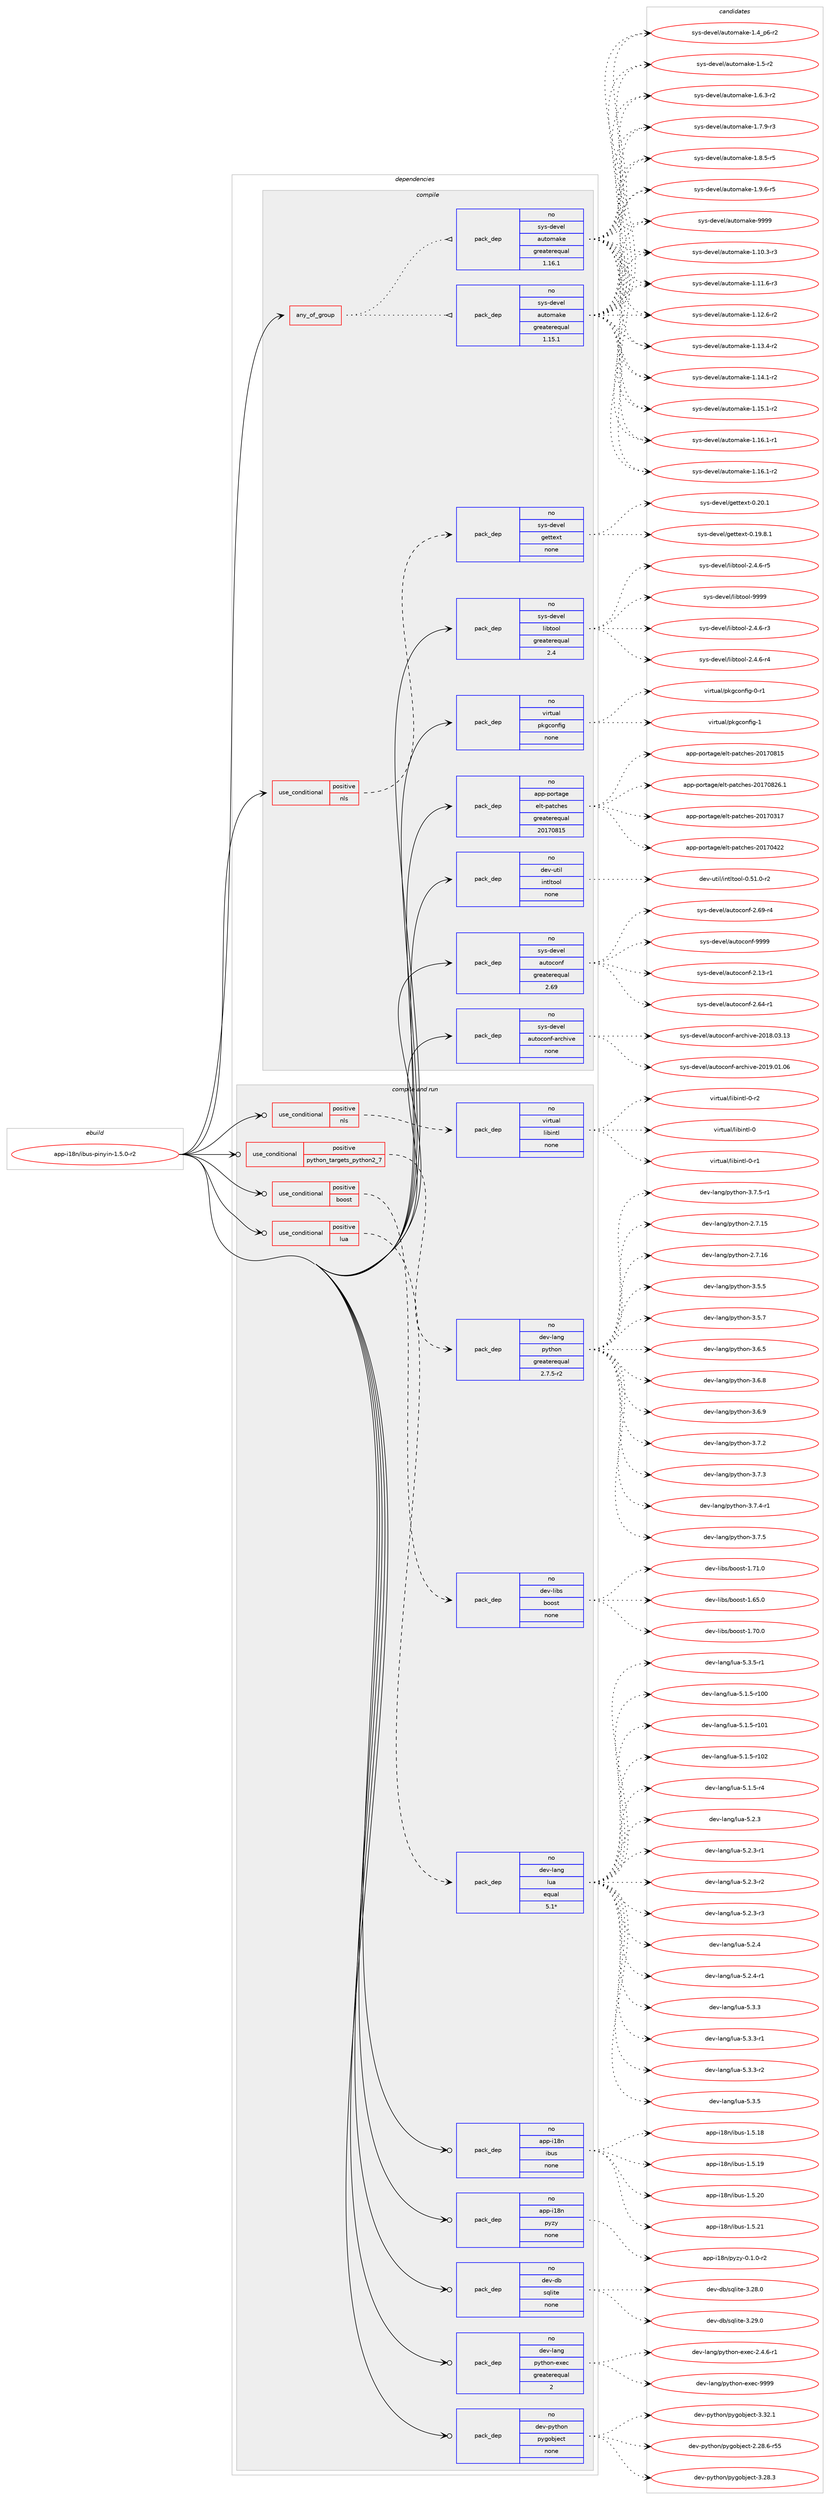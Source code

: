 digraph prolog {

# *************
# Graph options
# *************

newrank=true;
concentrate=true;
compound=true;
graph [rankdir=LR,fontname=Helvetica,fontsize=10,ranksep=1.5];#, ranksep=2.5, nodesep=0.2];
edge  [arrowhead=vee];
node  [fontname=Helvetica,fontsize=10];

# **********
# The ebuild
# **********

subgraph cluster_leftcol {
color=gray;
rank=same;
label=<<i>ebuild</i>>;
id [label="app-i18n/ibus-pinyin-1.5.0-r2", color=red, width=4, href="../app-i18n/ibus-pinyin-1.5.0-r2.svg"];
}

# ****************
# The dependencies
# ****************

subgraph cluster_midcol {
color=gray;
label=<<i>dependencies</i>>;
subgraph cluster_compile {
fillcolor="#eeeeee";
style=filled;
label=<<i>compile</i>>;
subgraph any8600 {
dependency494930 [label=<<TABLE BORDER="0" CELLBORDER="1" CELLSPACING="0" CELLPADDING="4"><TR><TD CELLPADDING="10">any_of_group</TD></TR></TABLE>>, shape=none, color=red];subgraph pack367671 {
dependency494931 [label=<<TABLE BORDER="0" CELLBORDER="1" CELLSPACING="0" CELLPADDING="4" WIDTH="220"><TR><TD ROWSPAN="6" CELLPADDING="30">pack_dep</TD></TR><TR><TD WIDTH="110">no</TD></TR><TR><TD>sys-devel</TD></TR><TR><TD>automake</TD></TR><TR><TD>greaterequal</TD></TR><TR><TD>1.16.1</TD></TR></TABLE>>, shape=none, color=blue];
}
dependency494930:e -> dependency494931:w [weight=20,style="dotted",arrowhead="oinv"];
subgraph pack367672 {
dependency494932 [label=<<TABLE BORDER="0" CELLBORDER="1" CELLSPACING="0" CELLPADDING="4" WIDTH="220"><TR><TD ROWSPAN="6" CELLPADDING="30">pack_dep</TD></TR><TR><TD WIDTH="110">no</TD></TR><TR><TD>sys-devel</TD></TR><TR><TD>automake</TD></TR><TR><TD>greaterequal</TD></TR><TR><TD>1.15.1</TD></TR></TABLE>>, shape=none, color=blue];
}
dependency494930:e -> dependency494932:w [weight=20,style="dotted",arrowhead="oinv"];
}
id:e -> dependency494930:w [weight=20,style="solid",arrowhead="vee"];
subgraph cond118347 {
dependency494933 [label=<<TABLE BORDER="0" CELLBORDER="1" CELLSPACING="0" CELLPADDING="4"><TR><TD ROWSPAN="3" CELLPADDING="10">use_conditional</TD></TR><TR><TD>positive</TD></TR><TR><TD>nls</TD></TR></TABLE>>, shape=none, color=red];
subgraph pack367673 {
dependency494934 [label=<<TABLE BORDER="0" CELLBORDER="1" CELLSPACING="0" CELLPADDING="4" WIDTH="220"><TR><TD ROWSPAN="6" CELLPADDING="30">pack_dep</TD></TR><TR><TD WIDTH="110">no</TD></TR><TR><TD>sys-devel</TD></TR><TR><TD>gettext</TD></TR><TR><TD>none</TD></TR><TR><TD></TD></TR></TABLE>>, shape=none, color=blue];
}
dependency494933:e -> dependency494934:w [weight=20,style="dashed",arrowhead="vee"];
}
id:e -> dependency494933:w [weight=20,style="solid",arrowhead="vee"];
subgraph pack367674 {
dependency494935 [label=<<TABLE BORDER="0" CELLBORDER="1" CELLSPACING="0" CELLPADDING="4" WIDTH="220"><TR><TD ROWSPAN="6" CELLPADDING="30">pack_dep</TD></TR><TR><TD WIDTH="110">no</TD></TR><TR><TD>app-portage</TD></TR><TR><TD>elt-patches</TD></TR><TR><TD>greaterequal</TD></TR><TR><TD>20170815</TD></TR></TABLE>>, shape=none, color=blue];
}
id:e -> dependency494935:w [weight=20,style="solid",arrowhead="vee"];
subgraph pack367675 {
dependency494936 [label=<<TABLE BORDER="0" CELLBORDER="1" CELLSPACING="0" CELLPADDING="4" WIDTH="220"><TR><TD ROWSPAN="6" CELLPADDING="30">pack_dep</TD></TR><TR><TD WIDTH="110">no</TD></TR><TR><TD>dev-util</TD></TR><TR><TD>intltool</TD></TR><TR><TD>none</TD></TR><TR><TD></TD></TR></TABLE>>, shape=none, color=blue];
}
id:e -> dependency494936:w [weight=20,style="solid",arrowhead="vee"];
subgraph pack367676 {
dependency494937 [label=<<TABLE BORDER="0" CELLBORDER="1" CELLSPACING="0" CELLPADDING="4" WIDTH="220"><TR><TD ROWSPAN="6" CELLPADDING="30">pack_dep</TD></TR><TR><TD WIDTH="110">no</TD></TR><TR><TD>sys-devel</TD></TR><TR><TD>autoconf</TD></TR><TR><TD>greaterequal</TD></TR><TR><TD>2.69</TD></TR></TABLE>>, shape=none, color=blue];
}
id:e -> dependency494937:w [weight=20,style="solid",arrowhead="vee"];
subgraph pack367677 {
dependency494938 [label=<<TABLE BORDER="0" CELLBORDER="1" CELLSPACING="0" CELLPADDING="4" WIDTH="220"><TR><TD ROWSPAN="6" CELLPADDING="30">pack_dep</TD></TR><TR><TD WIDTH="110">no</TD></TR><TR><TD>sys-devel</TD></TR><TR><TD>autoconf-archive</TD></TR><TR><TD>none</TD></TR><TR><TD></TD></TR></TABLE>>, shape=none, color=blue];
}
id:e -> dependency494938:w [weight=20,style="solid",arrowhead="vee"];
subgraph pack367678 {
dependency494939 [label=<<TABLE BORDER="0" CELLBORDER="1" CELLSPACING="0" CELLPADDING="4" WIDTH="220"><TR><TD ROWSPAN="6" CELLPADDING="30">pack_dep</TD></TR><TR><TD WIDTH="110">no</TD></TR><TR><TD>sys-devel</TD></TR><TR><TD>libtool</TD></TR><TR><TD>greaterequal</TD></TR><TR><TD>2.4</TD></TR></TABLE>>, shape=none, color=blue];
}
id:e -> dependency494939:w [weight=20,style="solid",arrowhead="vee"];
subgraph pack367679 {
dependency494940 [label=<<TABLE BORDER="0" CELLBORDER="1" CELLSPACING="0" CELLPADDING="4" WIDTH="220"><TR><TD ROWSPAN="6" CELLPADDING="30">pack_dep</TD></TR><TR><TD WIDTH="110">no</TD></TR><TR><TD>virtual</TD></TR><TR><TD>pkgconfig</TD></TR><TR><TD>none</TD></TR><TR><TD></TD></TR></TABLE>>, shape=none, color=blue];
}
id:e -> dependency494940:w [weight=20,style="solid",arrowhead="vee"];
}
subgraph cluster_compileandrun {
fillcolor="#eeeeee";
style=filled;
label=<<i>compile and run</i>>;
subgraph cond118348 {
dependency494941 [label=<<TABLE BORDER="0" CELLBORDER="1" CELLSPACING="0" CELLPADDING="4"><TR><TD ROWSPAN="3" CELLPADDING="10">use_conditional</TD></TR><TR><TD>positive</TD></TR><TR><TD>boost</TD></TR></TABLE>>, shape=none, color=red];
subgraph pack367680 {
dependency494942 [label=<<TABLE BORDER="0" CELLBORDER="1" CELLSPACING="0" CELLPADDING="4" WIDTH="220"><TR><TD ROWSPAN="6" CELLPADDING="30">pack_dep</TD></TR><TR><TD WIDTH="110">no</TD></TR><TR><TD>dev-libs</TD></TR><TR><TD>boost</TD></TR><TR><TD>none</TD></TR><TR><TD></TD></TR></TABLE>>, shape=none, color=blue];
}
dependency494941:e -> dependency494942:w [weight=20,style="dashed",arrowhead="vee"];
}
id:e -> dependency494941:w [weight=20,style="solid",arrowhead="odotvee"];
subgraph cond118349 {
dependency494943 [label=<<TABLE BORDER="0" CELLBORDER="1" CELLSPACING="0" CELLPADDING="4"><TR><TD ROWSPAN="3" CELLPADDING="10">use_conditional</TD></TR><TR><TD>positive</TD></TR><TR><TD>lua</TD></TR></TABLE>>, shape=none, color=red];
subgraph pack367681 {
dependency494944 [label=<<TABLE BORDER="0" CELLBORDER="1" CELLSPACING="0" CELLPADDING="4" WIDTH="220"><TR><TD ROWSPAN="6" CELLPADDING="30">pack_dep</TD></TR><TR><TD WIDTH="110">no</TD></TR><TR><TD>dev-lang</TD></TR><TR><TD>lua</TD></TR><TR><TD>equal</TD></TR><TR><TD>5.1*</TD></TR></TABLE>>, shape=none, color=blue];
}
dependency494943:e -> dependency494944:w [weight=20,style="dashed",arrowhead="vee"];
}
id:e -> dependency494943:w [weight=20,style="solid",arrowhead="odotvee"];
subgraph cond118350 {
dependency494945 [label=<<TABLE BORDER="0" CELLBORDER="1" CELLSPACING="0" CELLPADDING="4"><TR><TD ROWSPAN="3" CELLPADDING="10">use_conditional</TD></TR><TR><TD>positive</TD></TR><TR><TD>nls</TD></TR></TABLE>>, shape=none, color=red];
subgraph pack367682 {
dependency494946 [label=<<TABLE BORDER="0" CELLBORDER="1" CELLSPACING="0" CELLPADDING="4" WIDTH="220"><TR><TD ROWSPAN="6" CELLPADDING="30">pack_dep</TD></TR><TR><TD WIDTH="110">no</TD></TR><TR><TD>virtual</TD></TR><TR><TD>libintl</TD></TR><TR><TD>none</TD></TR><TR><TD></TD></TR></TABLE>>, shape=none, color=blue];
}
dependency494945:e -> dependency494946:w [weight=20,style="dashed",arrowhead="vee"];
}
id:e -> dependency494945:w [weight=20,style="solid",arrowhead="odotvee"];
subgraph cond118351 {
dependency494947 [label=<<TABLE BORDER="0" CELLBORDER="1" CELLSPACING="0" CELLPADDING="4"><TR><TD ROWSPAN="3" CELLPADDING="10">use_conditional</TD></TR><TR><TD>positive</TD></TR><TR><TD>python_targets_python2_7</TD></TR></TABLE>>, shape=none, color=red];
subgraph pack367683 {
dependency494948 [label=<<TABLE BORDER="0" CELLBORDER="1" CELLSPACING="0" CELLPADDING="4" WIDTH="220"><TR><TD ROWSPAN="6" CELLPADDING="30">pack_dep</TD></TR><TR><TD WIDTH="110">no</TD></TR><TR><TD>dev-lang</TD></TR><TR><TD>python</TD></TR><TR><TD>greaterequal</TD></TR><TR><TD>2.7.5-r2</TD></TR></TABLE>>, shape=none, color=blue];
}
dependency494947:e -> dependency494948:w [weight=20,style="dashed",arrowhead="vee"];
}
id:e -> dependency494947:w [weight=20,style="solid",arrowhead="odotvee"];
subgraph pack367684 {
dependency494949 [label=<<TABLE BORDER="0" CELLBORDER="1" CELLSPACING="0" CELLPADDING="4" WIDTH="220"><TR><TD ROWSPAN="6" CELLPADDING="30">pack_dep</TD></TR><TR><TD WIDTH="110">no</TD></TR><TR><TD>app-i18n</TD></TR><TR><TD>ibus</TD></TR><TR><TD>none</TD></TR><TR><TD></TD></TR></TABLE>>, shape=none, color=blue];
}
id:e -> dependency494949:w [weight=20,style="solid",arrowhead="odotvee"];
subgraph pack367685 {
dependency494950 [label=<<TABLE BORDER="0" CELLBORDER="1" CELLSPACING="0" CELLPADDING="4" WIDTH="220"><TR><TD ROWSPAN="6" CELLPADDING="30">pack_dep</TD></TR><TR><TD WIDTH="110">no</TD></TR><TR><TD>app-i18n</TD></TR><TR><TD>pyzy</TD></TR><TR><TD>none</TD></TR><TR><TD></TD></TR></TABLE>>, shape=none, color=blue];
}
id:e -> dependency494950:w [weight=20,style="solid",arrowhead="odotvee"];
subgraph pack367686 {
dependency494951 [label=<<TABLE BORDER="0" CELLBORDER="1" CELLSPACING="0" CELLPADDING="4" WIDTH="220"><TR><TD ROWSPAN="6" CELLPADDING="30">pack_dep</TD></TR><TR><TD WIDTH="110">no</TD></TR><TR><TD>dev-db</TD></TR><TR><TD>sqlite</TD></TR><TR><TD>none</TD></TR><TR><TD></TD></TR></TABLE>>, shape=none, color=blue];
}
id:e -> dependency494951:w [weight=20,style="solid",arrowhead="odotvee"];
subgraph pack367687 {
dependency494952 [label=<<TABLE BORDER="0" CELLBORDER="1" CELLSPACING="0" CELLPADDING="4" WIDTH="220"><TR><TD ROWSPAN="6" CELLPADDING="30">pack_dep</TD></TR><TR><TD WIDTH="110">no</TD></TR><TR><TD>dev-lang</TD></TR><TR><TD>python-exec</TD></TR><TR><TD>greaterequal</TD></TR><TR><TD>2</TD></TR></TABLE>>, shape=none, color=blue];
}
id:e -> dependency494952:w [weight=20,style="solid",arrowhead="odotvee"];
subgraph pack367688 {
dependency494953 [label=<<TABLE BORDER="0" CELLBORDER="1" CELLSPACING="0" CELLPADDING="4" WIDTH="220"><TR><TD ROWSPAN="6" CELLPADDING="30">pack_dep</TD></TR><TR><TD WIDTH="110">no</TD></TR><TR><TD>dev-python</TD></TR><TR><TD>pygobject</TD></TR><TR><TD>none</TD></TR><TR><TD></TD></TR></TABLE>>, shape=none, color=blue];
}
id:e -> dependency494953:w [weight=20,style="solid",arrowhead="odotvee"];
}
subgraph cluster_run {
fillcolor="#eeeeee";
style=filled;
label=<<i>run</i>>;
}
}

# **************
# The candidates
# **************

subgraph cluster_choices {
rank=same;
color=gray;
label=<<i>candidates</i>>;

subgraph choice367671 {
color=black;
nodesep=1;
choice11512111545100101118101108479711711611110997107101454946494846514511451 [label="sys-devel/automake-1.10.3-r3", color=red, width=4,href="../sys-devel/automake-1.10.3-r3.svg"];
choice11512111545100101118101108479711711611110997107101454946494946544511451 [label="sys-devel/automake-1.11.6-r3", color=red, width=4,href="../sys-devel/automake-1.11.6-r3.svg"];
choice11512111545100101118101108479711711611110997107101454946495046544511450 [label="sys-devel/automake-1.12.6-r2", color=red, width=4,href="../sys-devel/automake-1.12.6-r2.svg"];
choice11512111545100101118101108479711711611110997107101454946495146524511450 [label="sys-devel/automake-1.13.4-r2", color=red, width=4,href="../sys-devel/automake-1.13.4-r2.svg"];
choice11512111545100101118101108479711711611110997107101454946495246494511450 [label="sys-devel/automake-1.14.1-r2", color=red, width=4,href="../sys-devel/automake-1.14.1-r2.svg"];
choice11512111545100101118101108479711711611110997107101454946495346494511450 [label="sys-devel/automake-1.15.1-r2", color=red, width=4,href="../sys-devel/automake-1.15.1-r2.svg"];
choice11512111545100101118101108479711711611110997107101454946495446494511449 [label="sys-devel/automake-1.16.1-r1", color=red, width=4,href="../sys-devel/automake-1.16.1-r1.svg"];
choice11512111545100101118101108479711711611110997107101454946495446494511450 [label="sys-devel/automake-1.16.1-r2", color=red, width=4,href="../sys-devel/automake-1.16.1-r2.svg"];
choice115121115451001011181011084797117116111109971071014549465295112544511450 [label="sys-devel/automake-1.4_p6-r2", color=red, width=4,href="../sys-devel/automake-1.4_p6-r2.svg"];
choice11512111545100101118101108479711711611110997107101454946534511450 [label="sys-devel/automake-1.5-r2", color=red, width=4,href="../sys-devel/automake-1.5-r2.svg"];
choice115121115451001011181011084797117116111109971071014549465446514511450 [label="sys-devel/automake-1.6.3-r2", color=red, width=4,href="../sys-devel/automake-1.6.3-r2.svg"];
choice115121115451001011181011084797117116111109971071014549465546574511451 [label="sys-devel/automake-1.7.9-r3", color=red, width=4,href="../sys-devel/automake-1.7.9-r3.svg"];
choice115121115451001011181011084797117116111109971071014549465646534511453 [label="sys-devel/automake-1.8.5-r5", color=red, width=4,href="../sys-devel/automake-1.8.5-r5.svg"];
choice115121115451001011181011084797117116111109971071014549465746544511453 [label="sys-devel/automake-1.9.6-r5", color=red, width=4,href="../sys-devel/automake-1.9.6-r5.svg"];
choice115121115451001011181011084797117116111109971071014557575757 [label="sys-devel/automake-9999", color=red, width=4,href="../sys-devel/automake-9999.svg"];
dependency494931:e -> choice11512111545100101118101108479711711611110997107101454946494846514511451:w [style=dotted,weight="100"];
dependency494931:e -> choice11512111545100101118101108479711711611110997107101454946494946544511451:w [style=dotted,weight="100"];
dependency494931:e -> choice11512111545100101118101108479711711611110997107101454946495046544511450:w [style=dotted,weight="100"];
dependency494931:e -> choice11512111545100101118101108479711711611110997107101454946495146524511450:w [style=dotted,weight="100"];
dependency494931:e -> choice11512111545100101118101108479711711611110997107101454946495246494511450:w [style=dotted,weight="100"];
dependency494931:e -> choice11512111545100101118101108479711711611110997107101454946495346494511450:w [style=dotted,weight="100"];
dependency494931:e -> choice11512111545100101118101108479711711611110997107101454946495446494511449:w [style=dotted,weight="100"];
dependency494931:e -> choice11512111545100101118101108479711711611110997107101454946495446494511450:w [style=dotted,weight="100"];
dependency494931:e -> choice115121115451001011181011084797117116111109971071014549465295112544511450:w [style=dotted,weight="100"];
dependency494931:e -> choice11512111545100101118101108479711711611110997107101454946534511450:w [style=dotted,weight="100"];
dependency494931:e -> choice115121115451001011181011084797117116111109971071014549465446514511450:w [style=dotted,weight="100"];
dependency494931:e -> choice115121115451001011181011084797117116111109971071014549465546574511451:w [style=dotted,weight="100"];
dependency494931:e -> choice115121115451001011181011084797117116111109971071014549465646534511453:w [style=dotted,weight="100"];
dependency494931:e -> choice115121115451001011181011084797117116111109971071014549465746544511453:w [style=dotted,weight="100"];
dependency494931:e -> choice115121115451001011181011084797117116111109971071014557575757:w [style=dotted,weight="100"];
}
subgraph choice367672 {
color=black;
nodesep=1;
choice11512111545100101118101108479711711611110997107101454946494846514511451 [label="sys-devel/automake-1.10.3-r3", color=red, width=4,href="../sys-devel/automake-1.10.3-r3.svg"];
choice11512111545100101118101108479711711611110997107101454946494946544511451 [label="sys-devel/automake-1.11.6-r3", color=red, width=4,href="../sys-devel/automake-1.11.6-r3.svg"];
choice11512111545100101118101108479711711611110997107101454946495046544511450 [label="sys-devel/automake-1.12.6-r2", color=red, width=4,href="../sys-devel/automake-1.12.6-r2.svg"];
choice11512111545100101118101108479711711611110997107101454946495146524511450 [label="sys-devel/automake-1.13.4-r2", color=red, width=4,href="../sys-devel/automake-1.13.4-r2.svg"];
choice11512111545100101118101108479711711611110997107101454946495246494511450 [label="sys-devel/automake-1.14.1-r2", color=red, width=4,href="../sys-devel/automake-1.14.1-r2.svg"];
choice11512111545100101118101108479711711611110997107101454946495346494511450 [label="sys-devel/automake-1.15.1-r2", color=red, width=4,href="../sys-devel/automake-1.15.1-r2.svg"];
choice11512111545100101118101108479711711611110997107101454946495446494511449 [label="sys-devel/automake-1.16.1-r1", color=red, width=4,href="../sys-devel/automake-1.16.1-r1.svg"];
choice11512111545100101118101108479711711611110997107101454946495446494511450 [label="sys-devel/automake-1.16.1-r2", color=red, width=4,href="../sys-devel/automake-1.16.1-r2.svg"];
choice115121115451001011181011084797117116111109971071014549465295112544511450 [label="sys-devel/automake-1.4_p6-r2", color=red, width=4,href="../sys-devel/automake-1.4_p6-r2.svg"];
choice11512111545100101118101108479711711611110997107101454946534511450 [label="sys-devel/automake-1.5-r2", color=red, width=4,href="../sys-devel/automake-1.5-r2.svg"];
choice115121115451001011181011084797117116111109971071014549465446514511450 [label="sys-devel/automake-1.6.3-r2", color=red, width=4,href="../sys-devel/automake-1.6.3-r2.svg"];
choice115121115451001011181011084797117116111109971071014549465546574511451 [label="sys-devel/automake-1.7.9-r3", color=red, width=4,href="../sys-devel/automake-1.7.9-r3.svg"];
choice115121115451001011181011084797117116111109971071014549465646534511453 [label="sys-devel/automake-1.8.5-r5", color=red, width=4,href="../sys-devel/automake-1.8.5-r5.svg"];
choice115121115451001011181011084797117116111109971071014549465746544511453 [label="sys-devel/automake-1.9.6-r5", color=red, width=4,href="../sys-devel/automake-1.9.6-r5.svg"];
choice115121115451001011181011084797117116111109971071014557575757 [label="sys-devel/automake-9999", color=red, width=4,href="../sys-devel/automake-9999.svg"];
dependency494932:e -> choice11512111545100101118101108479711711611110997107101454946494846514511451:w [style=dotted,weight="100"];
dependency494932:e -> choice11512111545100101118101108479711711611110997107101454946494946544511451:w [style=dotted,weight="100"];
dependency494932:e -> choice11512111545100101118101108479711711611110997107101454946495046544511450:w [style=dotted,weight="100"];
dependency494932:e -> choice11512111545100101118101108479711711611110997107101454946495146524511450:w [style=dotted,weight="100"];
dependency494932:e -> choice11512111545100101118101108479711711611110997107101454946495246494511450:w [style=dotted,weight="100"];
dependency494932:e -> choice11512111545100101118101108479711711611110997107101454946495346494511450:w [style=dotted,weight="100"];
dependency494932:e -> choice11512111545100101118101108479711711611110997107101454946495446494511449:w [style=dotted,weight="100"];
dependency494932:e -> choice11512111545100101118101108479711711611110997107101454946495446494511450:w [style=dotted,weight="100"];
dependency494932:e -> choice115121115451001011181011084797117116111109971071014549465295112544511450:w [style=dotted,weight="100"];
dependency494932:e -> choice11512111545100101118101108479711711611110997107101454946534511450:w [style=dotted,weight="100"];
dependency494932:e -> choice115121115451001011181011084797117116111109971071014549465446514511450:w [style=dotted,weight="100"];
dependency494932:e -> choice115121115451001011181011084797117116111109971071014549465546574511451:w [style=dotted,weight="100"];
dependency494932:e -> choice115121115451001011181011084797117116111109971071014549465646534511453:w [style=dotted,weight="100"];
dependency494932:e -> choice115121115451001011181011084797117116111109971071014549465746544511453:w [style=dotted,weight="100"];
dependency494932:e -> choice115121115451001011181011084797117116111109971071014557575757:w [style=dotted,weight="100"];
}
subgraph choice367673 {
color=black;
nodesep=1;
choice1151211154510010111810110847103101116116101120116454846495746564649 [label="sys-devel/gettext-0.19.8.1", color=red, width=4,href="../sys-devel/gettext-0.19.8.1.svg"];
choice115121115451001011181011084710310111611610112011645484650484649 [label="sys-devel/gettext-0.20.1", color=red, width=4,href="../sys-devel/gettext-0.20.1.svg"];
dependency494934:e -> choice1151211154510010111810110847103101116116101120116454846495746564649:w [style=dotted,weight="100"];
dependency494934:e -> choice115121115451001011181011084710310111611610112011645484650484649:w [style=dotted,weight="100"];
}
subgraph choice367674 {
color=black;
nodesep=1;
choice97112112451121111141169710310147101108116451129711699104101115455048495548514955 [label="app-portage/elt-patches-20170317", color=red, width=4,href="../app-portage/elt-patches-20170317.svg"];
choice97112112451121111141169710310147101108116451129711699104101115455048495548525050 [label="app-portage/elt-patches-20170422", color=red, width=4,href="../app-portage/elt-patches-20170422.svg"];
choice97112112451121111141169710310147101108116451129711699104101115455048495548564953 [label="app-portage/elt-patches-20170815", color=red, width=4,href="../app-portage/elt-patches-20170815.svg"];
choice971121124511211111411697103101471011081164511297116991041011154550484955485650544649 [label="app-portage/elt-patches-20170826.1", color=red, width=4,href="../app-portage/elt-patches-20170826.1.svg"];
dependency494935:e -> choice97112112451121111141169710310147101108116451129711699104101115455048495548514955:w [style=dotted,weight="100"];
dependency494935:e -> choice97112112451121111141169710310147101108116451129711699104101115455048495548525050:w [style=dotted,weight="100"];
dependency494935:e -> choice97112112451121111141169710310147101108116451129711699104101115455048495548564953:w [style=dotted,weight="100"];
dependency494935:e -> choice971121124511211111411697103101471011081164511297116991041011154550484955485650544649:w [style=dotted,weight="100"];
}
subgraph choice367675 {
color=black;
nodesep=1;
choice1001011184511711610510847105110116108116111111108454846534946484511450 [label="dev-util/intltool-0.51.0-r2", color=red, width=4,href="../dev-util/intltool-0.51.0-r2.svg"];
dependency494936:e -> choice1001011184511711610510847105110116108116111111108454846534946484511450:w [style=dotted,weight="100"];
}
subgraph choice367676 {
color=black;
nodesep=1;
choice1151211154510010111810110847971171161119911111010245504649514511449 [label="sys-devel/autoconf-2.13-r1", color=red, width=4,href="../sys-devel/autoconf-2.13-r1.svg"];
choice1151211154510010111810110847971171161119911111010245504654524511449 [label="sys-devel/autoconf-2.64-r1", color=red, width=4,href="../sys-devel/autoconf-2.64-r1.svg"];
choice1151211154510010111810110847971171161119911111010245504654574511452 [label="sys-devel/autoconf-2.69-r4", color=red, width=4,href="../sys-devel/autoconf-2.69-r4.svg"];
choice115121115451001011181011084797117116111991111101024557575757 [label="sys-devel/autoconf-9999", color=red, width=4,href="../sys-devel/autoconf-9999.svg"];
dependency494937:e -> choice1151211154510010111810110847971171161119911111010245504649514511449:w [style=dotted,weight="100"];
dependency494937:e -> choice1151211154510010111810110847971171161119911111010245504654524511449:w [style=dotted,weight="100"];
dependency494937:e -> choice1151211154510010111810110847971171161119911111010245504654574511452:w [style=dotted,weight="100"];
dependency494937:e -> choice115121115451001011181011084797117116111991111101024557575757:w [style=dotted,weight="100"];
}
subgraph choice367677 {
color=black;
nodesep=1;
choice115121115451001011181011084797117116111991111101024597114991041051181014550484956464851464951 [label="sys-devel/autoconf-archive-2018.03.13", color=red, width=4,href="../sys-devel/autoconf-archive-2018.03.13.svg"];
choice115121115451001011181011084797117116111991111101024597114991041051181014550484957464849464854 [label="sys-devel/autoconf-archive-2019.01.06", color=red, width=4,href="../sys-devel/autoconf-archive-2019.01.06.svg"];
dependency494938:e -> choice115121115451001011181011084797117116111991111101024597114991041051181014550484956464851464951:w [style=dotted,weight="100"];
dependency494938:e -> choice115121115451001011181011084797117116111991111101024597114991041051181014550484957464849464854:w [style=dotted,weight="100"];
}
subgraph choice367678 {
color=black;
nodesep=1;
choice1151211154510010111810110847108105981161111111084550465246544511451 [label="sys-devel/libtool-2.4.6-r3", color=red, width=4,href="../sys-devel/libtool-2.4.6-r3.svg"];
choice1151211154510010111810110847108105981161111111084550465246544511452 [label="sys-devel/libtool-2.4.6-r4", color=red, width=4,href="../sys-devel/libtool-2.4.6-r4.svg"];
choice1151211154510010111810110847108105981161111111084550465246544511453 [label="sys-devel/libtool-2.4.6-r5", color=red, width=4,href="../sys-devel/libtool-2.4.6-r5.svg"];
choice1151211154510010111810110847108105981161111111084557575757 [label="sys-devel/libtool-9999", color=red, width=4,href="../sys-devel/libtool-9999.svg"];
dependency494939:e -> choice1151211154510010111810110847108105981161111111084550465246544511451:w [style=dotted,weight="100"];
dependency494939:e -> choice1151211154510010111810110847108105981161111111084550465246544511452:w [style=dotted,weight="100"];
dependency494939:e -> choice1151211154510010111810110847108105981161111111084550465246544511453:w [style=dotted,weight="100"];
dependency494939:e -> choice1151211154510010111810110847108105981161111111084557575757:w [style=dotted,weight="100"];
}
subgraph choice367679 {
color=black;
nodesep=1;
choice11810511411611797108471121071039911111010210510345484511449 [label="virtual/pkgconfig-0-r1", color=red, width=4,href="../virtual/pkgconfig-0-r1.svg"];
choice1181051141161179710847112107103991111101021051034549 [label="virtual/pkgconfig-1", color=red, width=4,href="../virtual/pkgconfig-1.svg"];
dependency494940:e -> choice11810511411611797108471121071039911111010210510345484511449:w [style=dotted,weight="100"];
dependency494940:e -> choice1181051141161179710847112107103991111101021051034549:w [style=dotted,weight="100"];
}
subgraph choice367680 {
color=black;
nodesep=1;
choice1001011184510810598115479811111111511645494654534648 [label="dev-libs/boost-1.65.0", color=red, width=4,href="../dev-libs/boost-1.65.0.svg"];
choice1001011184510810598115479811111111511645494655484648 [label="dev-libs/boost-1.70.0", color=red, width=4,href="../dev-libs/boost-1.70.0.svg"];
choice1001011184510810598115479811111111511645494655494648 [label="dev-libs/boost-1.71.0", color=red, width=4,href="../dev-libs/boost-1.71.0.svg"];
dependency494942:e -> choice1001011184510810598115479811111111511645494654534648:w [style=dotted,weight="100"];
dependency494942:e -> choice1001011184510810598115479811111111511645494655484648:w [style=dotted,weight="100"];
dependency494942:e -> choice1001011184510810598115479811111111511645494655494648:w [style=dotted,weight="100"];
}
subgraph choice367681 {
color=black;
nodesep=1;
choice1001011184510897110103471081179745534649465345114494848 [label="dev-lang/lua-5.1.5-r100", color=red, width=4,href="../dev-lang/lua-5.1.5-r100.svg"];
choice1001011184510897110103471081179745534649465345114494849 [label="dev-lang/lua-5.1.5-r101", color=red, width=4,href="../dev-lang/lua-5.1.5-r101.svg"];
choice1001011184510897110103471081179745534649465345114494850 [label="dev-lang/lua-5.1.5-r102", color=red, width=4,href="../dev-lang/lua-5.1.5-r102.svg"];
choice100101118451089711010347108117974553464946534511452 [label="dev-lang/lua-5.1.5-r4", color=red, width=4,href="../dev-lang/lua-5.1.5-r4.svg"];
choice10010111845108971101034710811797455346504651 [label="dev-lang/lua-5.2.3", color=red, width=4,href="../dev-lang/lua-5.2.3.svg"];
choice100101118451089711010347108117974553465046514511449 [label="dev-lang/lua-5.2.3-r1", color=red, width=4,href="../dev-lang/lua-5.2.3-r1.svg"];
choice100101118451089711010347108117974553465046514511450 [label="dev-lang/lua-5.2.3-r2", color=red, width=4,href="../dev-lang/lua-5.2.3-r2.svg"];
choice100101118451089711010347108117974553465046514511451 [label="dev-lang/lua-5.2.3-r3", color=red, width=4,href="../dev-lang/lua-5.2.3-r3.svg"];
choice10010111845108971101034710811797455346504652 [label="dev-lang/lua-5.2.4", color=red, width=4,href="../dev-lang/lua-5.2.4.svg"];
choice100101118451089711010347108117974553465046524511449 [label="dev-lang/lua-5.2.4-r1", color=red, width=4,href="../dev-lang/lua-5.2.4-r1.svg"];
choice10010111845108971101034710811797455346514651 [label="dev-lang/lua-5.3.3", color=red, width=4,href="../dev-lang/lua-5.3.3.svg"];
choice100101118451089711010347108117974553465146514511449 [label="dev-lang/lua-5.3.3-r1", color=red, width=4,href="../dev-lang/lua-5.3.3-r1.svg"];
choice100101118451089711010347108117974553465146514511450 [label="dev-lang/lua-5.3.3-r2", color=red, width=4,href="../dev-lang/lua-5.3.3-r2.svg"];
choice10010111845108971101034710811797455346514653 [label="dev-lang/lua-5.3.5", color=red, width=4,href="../dev-lang/lua-5.3.5.svg"];
choice100101118451089711010347108117974553465146534511449 [label="dev-lang/lua-5.3.5-r1", color=red, width=4,href="../dev-lang/lua-5.3.5-r1.svg"];
dependency494944:e -> choice1001011184510897110103471081179745534649465345114494848:w [style=dotted,weight="100"];
dependency494944:e -> choice1001011184510897110103471081179745534649465345114494849:w [style=dotted,weight="100"];
dependency494944:e -> choice1001011184510897110103471081179745534649465345114494850:w [style=dotted,weight="100"];
dependency494944:e -> choice100101118451089711010347108117974553464946534511452:w [style=dotted,weight="100"];
dependency494944:e -> choice10010111845108971101034710811797455346504651:w [style=dotted,weight="100"];
dependency494944:e -> choice100101118451089711010347108117974553465046514511449:w [style=dotted,weight="100"];
dependency494944:e -> choice100101118451089711010347108117974553465046514511450:w [style=dotted,weight="100"];
dependency494944:e -> choice100101118451089711010347108117974553465046514511451:w [style=dotted,weight="100"];
dependency494944:e -> choice10010111845108971101034710811797455346504652:w [style=dotted,weight="100"];
dependency494944:e -> choice100101118451089711010347108117974553465046524511449:w [style=dotted,weight="100"];
dependency494944:e -> choice10010111845108971101034710811797455346514651:w [style=dotted,weight="100"];
dependency494944:e -> choice100101118451089711010347108117974553465146514511449:w [style=dotted,weight="100"];
dependency494944:e -> choice100101118451089711010347108117974553465146514511450:w [style=dotted,weight="100"];
dependency494944:e -> choice10010111845108971101034710811797455346514653:w [style=dotted,weight="100"];
dependency494944:e -> choice100101118451089711010347108117974553465146534511449:w [style=dotted,weight="100"];
}
subgraph choice367682 {
color=black;
nodesep=1;
choice1181051141161179710847108105981051101161084548 [label="virtual/libintl-0", color=red, width=4,href="../virtual/libintl-0.svg"];
choice11810511411611797108471081059810511011610845484511449 [label="virtual/libintl-0-r1", color=red, width=4,href="../virtual/libintl-0-r1.svg"];
choice11810511411611797108471081059810511011610845484511450 [label="virtual/libintl-0-r2", color=red, width=4,href="../virtual/libintl-0-r2.svg"];
dependency494946:e -> choice1181051141161179710847108105981051101161084548:w [style=dotted,weight="100"];
dependency494946:e -> choice11810511411611797108471081059810511011610845484511449:w [style=dotted,weight="100"];
dependency494946:e -> choice11810511411611797108471081059810511011610845484511450:w [style=dotted,weight="100"];
}
subgraph choice367683 {
color=black;
nodesep=1;
choice10010111845108971101034711212111610411111045504655464953 [label="dev-lang/python-2.7.15", color=red, width=4,href="../dev-lang/python-2.7.15.svg"];
choice10010111845108971101034711212111610411111045504655464954 [label="dev-lang/python-2.7.16", color=red, width=4,href="../dev-lang/python-2.7.16.svg"];
choice100101118451089711010347112121116104111110455146534653 [label="dev-lang/python-3.5.5", color=red, width=4,href="../dev-lang/python-3.5.5.svg"];
choice100101118451089711010347112121116104111110455146534655 [label="dev-lang/python-3.5.7", color=red, width=4,href="../dev-lang/python-3.5.7.svg"];
choice100101118451089711010347112121116104111110455146544653 [label="dev-lang/python-3.6.5", color=red, width=4,href="../dev-lang/python-3.6.5.svg"];
choice100101118451089711010347112121116104111110455146544656 [label="dev-lang/python-3.6.8", color=red, width=4,href="../dev-lang/python-3.6.8.svg"];
choice100101118451089711010347112121116104111110455146544657 [label="dev-lang/python-3.6.9", color=red, width=4,href="../dev-lang/python-3.6.9.svg"];
choice100101118451089711010347112121116104111110455146554650 [label="dev-lang/python-3.7.2", color=red, width=4,href="../dev-lang/python-3.7.2.svg"];
choice100101118451089711010347112121116104111110455146554651 [label="dev-lang/python-3.7.3", color=red, width=4,href="../dev-lang/python-3.7.3.svg"];
choice1001011184510897110103471121211161041111104551465546524511449 [label="dev-lang/python-3.7.4-r1", color=red, width=4,href="../dev-lang/python-3.7.4-r1.svg"];
choice100101118451089711010347112121116104111110455146554653 [label="dev-lang/python-3.7.5", color=red, width=4,href="../dev-lang/python-3.7.5.svg"];
choice1001011184510897110103471121211161041111104551465546534511449 [label="dev-lang/python-3.7.5-r1", color=red, width=4,href="../dev-lang/python-3.7.5-r1.svg"];
dependency494948:e -> choice10010111845108971101034711212111610411111045504655464953:w [style=dotted,weight="100"];
dependency494948:e -> choice10010111845108971101034711212111610411111045504655464954:w [style=dotted,weight="100"];
dependency494948:e -> choice100101118451089711010347112121116104111110455146534653:w [style=dotted,weight="100"];
dependency494948:e -> choice100101118451089711010347112121116104111110455146534655:w [style=dotted,weight="100"];
dependency494948:e -> choice100101118451089711010347112121116104111110455146544653:w [style=dotted,weight="100"];
dependency494948:e -> choice100101118451089711010347112121116104111110455146544656:w [style=dotted,weight="100"];
dependency494948:e -> choice100101118451089711010347112121116104111110455146544657:w [style=dotted,weight="100"];
dependency494948:e -> choice100101118451089711010347112121116104111110455146554650:w [style=dotted,weight="100"];
dependency494948:e -> choice100101118451089711010347112121116104111110455146554651:w [style=dotted,weight="100"];
dependency494948:e -> choice1001011184510897110103471121211161041111104551465546524511449:w [style=dotted,weight="100"];
dependency494948:e -> choice100101118451089711010347112121116104111110455146554653:w [style=dotted,weight="100"];
dependency494948:e -> choice1001011184510897110103471121211161041111104551465546534511449:w [style=dotted,weight="100"];
}
subgraph choice367684 {
color=black;
nodesep=1;
choice97112112451054956110471059811711545494653464956 [label="app-i18n/ibus-1.5.18", color=red, width=4,href="../app-i18n/ibus-1.5.18.svg"];
choice97112112451054956110471059811711545494653464957 [label="app-i18n/ibus-1.5.19", color=red, width=4,href="../app-i18n/ibus-1.5.19.svg"];
choice97112112451054956110471059811711545494653465048 [label="app-i18n/ibus-1.5.20", color=red, width=4,href="../app-i18n/ibus-1.5.20.svg"];
choice97112112451054956110471059811711545494653465049 [label="app-i18n/ibus-1.5.21", color=red, width=4,href="../app-i18n/ibus-1.5.21.svg"];
dependency494949:e -> choice97112112451054956110471059811711545494653464956:w [style=dotted,weight="100"];
dependency494949:e -> choice97112112451054956110471059811711545494653464957:w [style=dotted,weight="100"];
dependency494949:e -> choice97112112451054956110471059811711545494653465048:w [style=dotted,weight="100"];
dependency494949:e -> choice97112112451054956110471059811711545494653465049:w [style=dotted,weight="100"];
}
subgraph choice367685 {
color=black;
nodesep=1;
choice97112112451054956110471121211221214548464946484511450 [label="app-i18n/pyzy-0.1.0-r2", color=red, width=4,href="../app-i18n/pyzy-0.1.0-r2.svg"];
dependency494950:e -> choice97112112451054956110471121211221214548464946484511450:w [style=dotted,weight="100"];
}
subgraph choice367686 {
color=black;
nodesep=1;
choice10010111845100984711511310810511610145514650564648 [label="dev-db/sqlite-3.28.0", color=red, width=4,href="../dev-db/sqlite-3.28.0.svg"];
choice10010111845100984711511310810511610145514650574648 [label="dev-db/sqlite-3.29.0", color=red, width=4,href="../dev-db/sqlite-3.29.0.svg"];
dependency494951:e -> choice10010111845100984711511310810511610145514650564648:w [style=dotted,weight="100"];
dependency494951:e -> choice10010111845100984711511310810511610145514650574648:w [style=dotted,weight="100"];
}
subgraph choice367687 {
color=black;
nodesep=1;
choice10010111845108971101034711212111610411111045101120101994550465246544511449 [label="dev-lang/python-exec-2.4.6-r1", color=red, width=4,href="../dev-lang/python-exec-2.4.6-r1.svg"];
choice10010111845108971101034711212111610411111045101120101994557575757 [label="dev-lang/python-exec-9999", color=red, width=4,href="../dev-lang/python-exec-9999.svg"];
dependency494952:e -> choice10010111845108971101034711212111610411111045101120101994550465246544511449:w [style=dotted,weight="100"];
dependency494952:e -> choice10010111845108971101034711212111610411111045101120101994557575757:w [style=dotted,weight="100"];
}
subgraph choice367688 {
color=black;
nodesep=1;
choice1001011184511212111610411111047112121103111981061019911645504650564654451145353 [label="dev-python/pygobject-2.28.6-r55", color=red, width=4,href="../dev-python/pygobject-2.28.6-r55.svg"];
choice1001011184511212111610411111047112121103111981061019911645514650564651 [label="dev-python/pygobject-3.28.3", color=red, width=4,href="../dev-python/pygobject-3.28.3.svg"];
choice1001011184511212111610411111047112121103111981061019911645514651504649 [label="dev-python/pygobject-3.32.1", color=red, width=4,href="../dev-python/pygobject-3.32.1.svg"];
dependency494953:e -> choice1001011184511212111610411111047112121103111981061019911645504650564654451145353:w [style=dotted,weight="100"];
dependency494953:e -> choice1001011184511212111610411111047112121103111981061019911645514650564651:w [style=dotted,weight="100"];
dependency494953:e -> choice1001011184511212111610411111047112121103111981061019911645514651504649:w [style=dotted,weight="100"];
}
}

}
